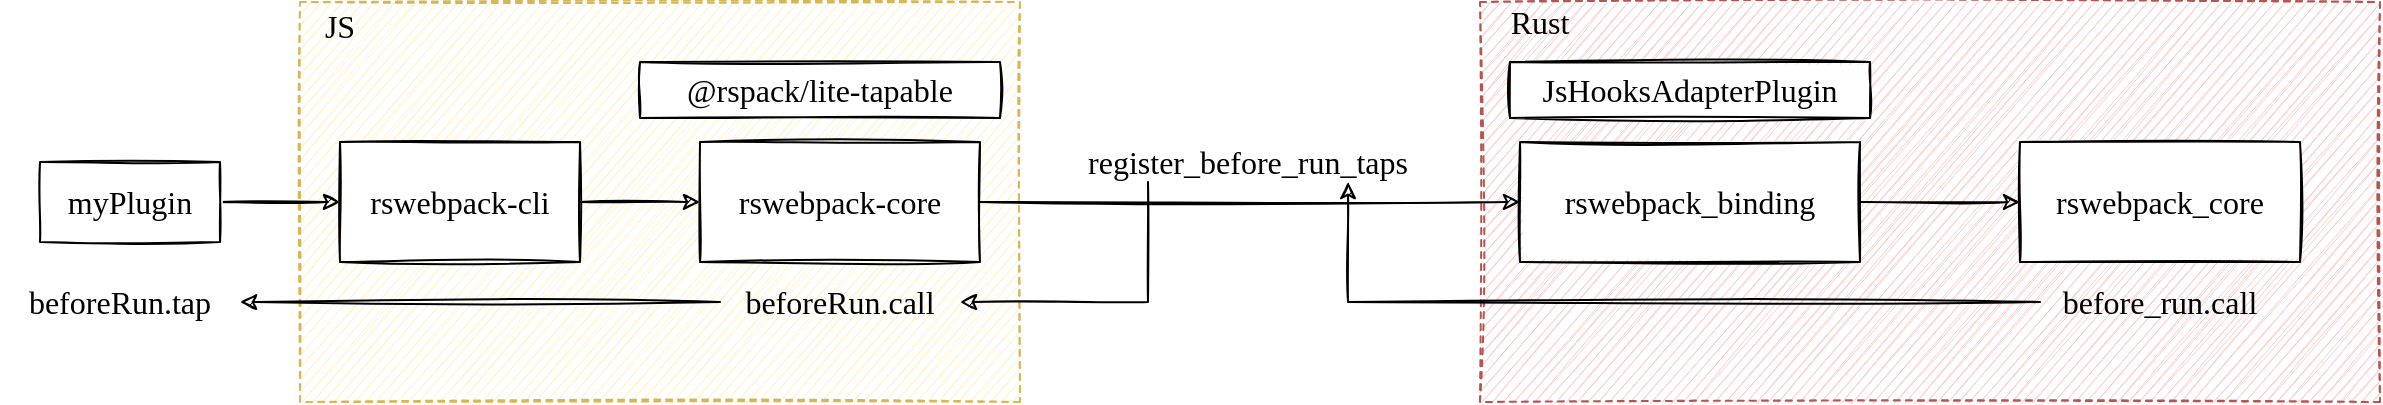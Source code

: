 <mxfile version="14.4.2" type="device"><diagram id="WY6X9A8evNd3ExFYBDDv" name="第 1 页"><mxGraphModel dx="2189" dy="995" grid="1" gridSize="10" guides="1" tooltips="1" connect="1" arrows="1" fold="1" page="1" pageScale="1" pageWidth="827" pageHeight="1169" math="0" shadow="0"><root><mxCell id="0"/><mxCell id="1" parent="0"/><mxCell id="XYt1GqPYLLhuzs9A1VBk-5" value="" style="rounded=0;whiteSpace=wrap;html=1;sketch=1;fontFamily=Monoca;fontSize=16;fillColor=#f8cecc;dashed=1;strokeColor=#b85450;" vertex="1" parent="1"><mxGeometry x="630" y="320" width="450" height="200" as="geometry"/></mxCell><mxCell id="XYt1GqPYLLhuzs9A1VBk-3" value="" style="rounded=0;whiteSpace=wrap;html=1;sketch=1;fontFamily=Monoca;fontSize=16;fillColor=#fff2cc;dashed=1;strokeColor=#d6b656;" vertex="1" parent="1"><mxGeometry x="40" y="320" width="360" height="200" as="geometry"/></mxCell><mxCell id="XYt1GqPYLLhuzs9A1VBk-14" style="edgeStyle=orthogonalEdgeStyle;rounded=0;orthogonalLoop=1;jettySize=auto;html=1;exitX=1;exitY=0.5;exitDx=0;exitDy=0;entryX=0;entryY=0.5;entryDx=0;entryDy=0;fontFamily=Monoca;fontSize=16;sketch=1;" edge="1" parent="1" source="XYt1GqPYLLhuzs9A1VBk-1" target="XYt1GqPYLLhuzs9A1VBk-2"><mxGeometry relative="1" as="geometry"/></mxCell><mxCell id="XYt1GqPYLLhuzs9A1VBk-1" value="rswebpack-cli" style="rounded=0;whiteSpace=wrap;html=1;sketch=1;fontFamily=Monoca;fontSize=16;" vertex="1" parent="1"><mxGeometry x="60" y="390" width="120" height="60" as="geometry"/></mxCell><mxCell id="XYt1GqPYLLhuzs9A1VBk-18" style="edgeStyle=orthogonalEdgeStyle;rounded=0;orthogonalLoop=1;jettySize=auto;html=1;exitX=1;exitY=0.5;exitDx=0;exitDy=0;fontFamily=Monoca;fontSize=16;sketch=1;" edge="1" parent="1" source="XYt1GqPYLLhuzs9A1VBk-2" target="XYt1GqPYLLhuzs9A1VBk-7"><mxGeometry relative="1" as="geometry"/></mxCell><mxCell id="XYt1GqPYLLhuzs9A1VBk-2" value="rswebpack-core" style="rounded=0;whiteSpace=wrap;html=1;sketch=1;fontFamily=Monoca;fontSize=16;" vertex="1" parent="1"><mxGeometry x="240" y="390" width="140" height="60" as="geometry"/></mxCell><mxCell id="XYt1GqPYLLhuzs9A1VBk-4" value="JS" style="text;html=1;strokeColor=none;fillColor=none;align=center;verticalAlign=middle;whiteSpace=wrap;rounded=0;dashed=1;sketch=1;fontFamily=Monoca;fontSize=16;" vertex="1" parent="1"><mxGeometry x="40" y="322" width="40" height="20" as="geometry"/></mxCell><mxCell id="XYt1GqPYLLhuzs9A1VBk-20" style="edgeStyle=orthogonalEdgeStyle;rounded=0;orthogonalLoop=1;jettySize=auto;html=1;exitX=1;exitY=0.5;exitDx=0;exitDy=0;fontFamily=Monoca;fontSize=16;sketch=1;" edge="1" parent="1" source="XYt1GqPYLLhuzs9A1VBk-7" target="XYt1GqPYLLhuzs9A1VBk-8"><mxGeometry relative="1" as="geometry"/></mxCell><mxCell id="XYt1GqPYLLhuzs9A1VBk-7" value="rswebpack_binding" style="rounded=0;whiteSpace=wrap;html=1;sketch=1;fontFamily=Monoca;fontSize=16;" vertex="1" parent="1"><mxGeometry x="650" y="390" width="170" height="60" as="geometry"/></mxCell><mxCell id="XYt1GqPYLLhuzs9A1VBk-8" value="rswebpack_core" style="rounded=0;whiteSpace=wrap;html=1;sketch=1;fontFamily=Monoca;fontSize=16;" vertex="1" parent="1"><mxGeometry x="900" y="390" width="140" height="60" as="geometry"/></mxCell><mxCell id="XYt1GqPYLLhuzs9A1VBk-13" style="edgeStyle=orthogonalEdgeStyle;rounded=0;orthogonalLoop=1;jettySize=auto;html=1;exitX=1;exitY=0.5;exitDx=0;exitDy=0;entryX=0;entryY=0.5;entryDx=0;entryDy=0;fontFamily=Monoca;fontSize=16;sketch=1;" edge="1" parent="1" source="XYt1GqPYLLhuzs9A1VBk-11" target="XYt1GqPYLLhuzs9A1VBk-1"><mxGeometry relative="1" as="geometry"/></mxCell><mxCell id="XYt1GqPYLLhuzs9A1VBk-11" value="myPlugin" style="rounded=0;whiteSpace=wrap;html=1;sketch=1;fontFamily=Monoca;fontSize=16;" vertex="1" parent="1"><mxGeometry x="-90" y="400" width="90" height="40" as="geometry"/></mxCell><mxCell id="XYt1GqPYLLhuzs9A1VBk-12" value="beforeRun.tap" style="text;html=1;strokeColor=none;fillColor=none;align=center;verticalAlign=middle;whiteSpace=wrap;rounded=0;sketch=1;fontFamily=Monoca;fontSize=16;" vertex="1" parent="1"><mxGeometry x="-110" y="460" width="120" height="20" as="geometry"/></mxCell><mxCell id="XYt1GqPYLLhuzs9A1VBk-16" value="@rspack/lite-tapable" style="rounded=0;whiteSpace=wrap;html=1;sketch=1;fontFamily=Monoca;fontSize=16;" vertex="1" parent="1"><mxGeometry x="210" y="350" width="180" height="28" as="geometry"/></mxCell><mxCell id="XYt1GqPYLLhuzs9A1VBk-26" style="edgeStyle=orthogonalEdgeStyle;rounded=0;orthogonalLoop=1;jettySize=auto;html=1;exitX=0;exitY=0.5;exitDx=0;exitDy=0;fontFamily=Monoca;fontSize=16;sketch=1;" edge="1" parent="1" source="XYt1GqPYLLhuzs9A1VBk-19" target="XYt1GqPYLLhuzs9A1VBk-12"><mxGeometry relative="1" as="geometry"><mxPoint x="10" y="470" as="targetPoint"/></mxGeometry></mxCell><mxCell id="XYt1GqPYLLhuzs9A1VBk-19" value="beforeRun.call" style="text;html=1;strokeColor=none;fillColor=none;align=center;verticalAlign=middle;whiteSpace=wrap;rounded=0;sketch=1;fontFamily=Monoca;fontSize=16;" vertex="1" parent="1"><mxGeometry x="250" y="460" width="120" height="20" as="geometry"/></mxCell><mxCell id="XYt1GqPYLLhuzs9A1VBk-28" style="edgeStyle=orthogonalEdgeStyle;rounded=0;sketch=1;orthogonalLoop=1;jettySize=auto;html=1;exitX=0.25;exitY=1;exitDx=0;exitDy=0;entryX=1;entryY=0.5;entryDx=0;entryDy=0;fontFamily=Monoca;fontSize=16;" edge="1" parent="1" source="XYt1GqPYLLhuzs9A1VBk-22" target="XYt1GqPYLLhuzs9A1VBk-19"><mxGeometry relative="1" as="geometry"/></mxCell><mxCell id="XYt1GqPYLLhuzs9A1VBk-22" value="register_before_run_taps" style="text;html=1;strokeColor=none;fillColor=none;align=center;verticalAlign=middle;whiteSpace=wrap;rounded=0;sketch=1;fontFamily=Monoca;fontSize=16;" vertex="1" parent="1"><mxGeometry x="414" y="390" width="200" height="20" as="geometry"/></mxCell><mxCell id="XYt1GqPYLLhuzs9A1VBk-25" style="edgeStyle=orthogonalEdgeStyle;rounded=0;orthogonalLoop=1;jettySize=auto;html=1;fontFamily=Monoca;fontSize=16;sketch=1;entryX=0.75;entryY=1;entryDx=0;entryDy=0;" edge="1" parent="1" source="XYt1GqPYLLhuzs9A1VBk-23" target="XYt1GqPYLLhuzs9A1VBk-22"><mxGeometry relative="1" as="geometry"><Array as="points"><mxPoint x="564" y="470"/></Array></mxGeometry></mxCell><mxCell id="XYt1GqPYLLhuzs9A1VBk-23" value="before_run.call" style="text;html=1;strokeColor=none;fillColor=none;align=center;verticalAlign=middle;whiteSpace=wrap;rounded=0;sketch=1;fontFamily=Monoca;fontSize=16;" vertex="1" parent="1"><mxGeometry x="910" y="460" width="120" height="20" as="geometry"/></mxCell><mxCell id="XYt1GqPYLLhuzs9A1VBk-24" value="JsHooksAdapterPlugin" style="rounded=0;whiteSpace=wrap;html=1;sketch=1;fontFamily=Monoca;fontSize=16;" vertex="1" parent="1"><mxGeometry x="645" y="350" width="180" height="28" as="geometry"/></mxCell><mxCell id="XYt1GqPYLLhuzs9A1VBk-27" value="Rust" style="text;html=1;strokeColor=none;fillColor=none;align=center;verticalAlign=middle;whiteSpace=wrap;rounded=0;dashed=1;sketch=1;fontFamily=Monoca;fontSize=16;" vertex="1" parent="1"><mxGeometry x="640" y="320" width="40" height="20" as="geometry"/></mxCell></root></mxGraphModel></diagram></mxfile>